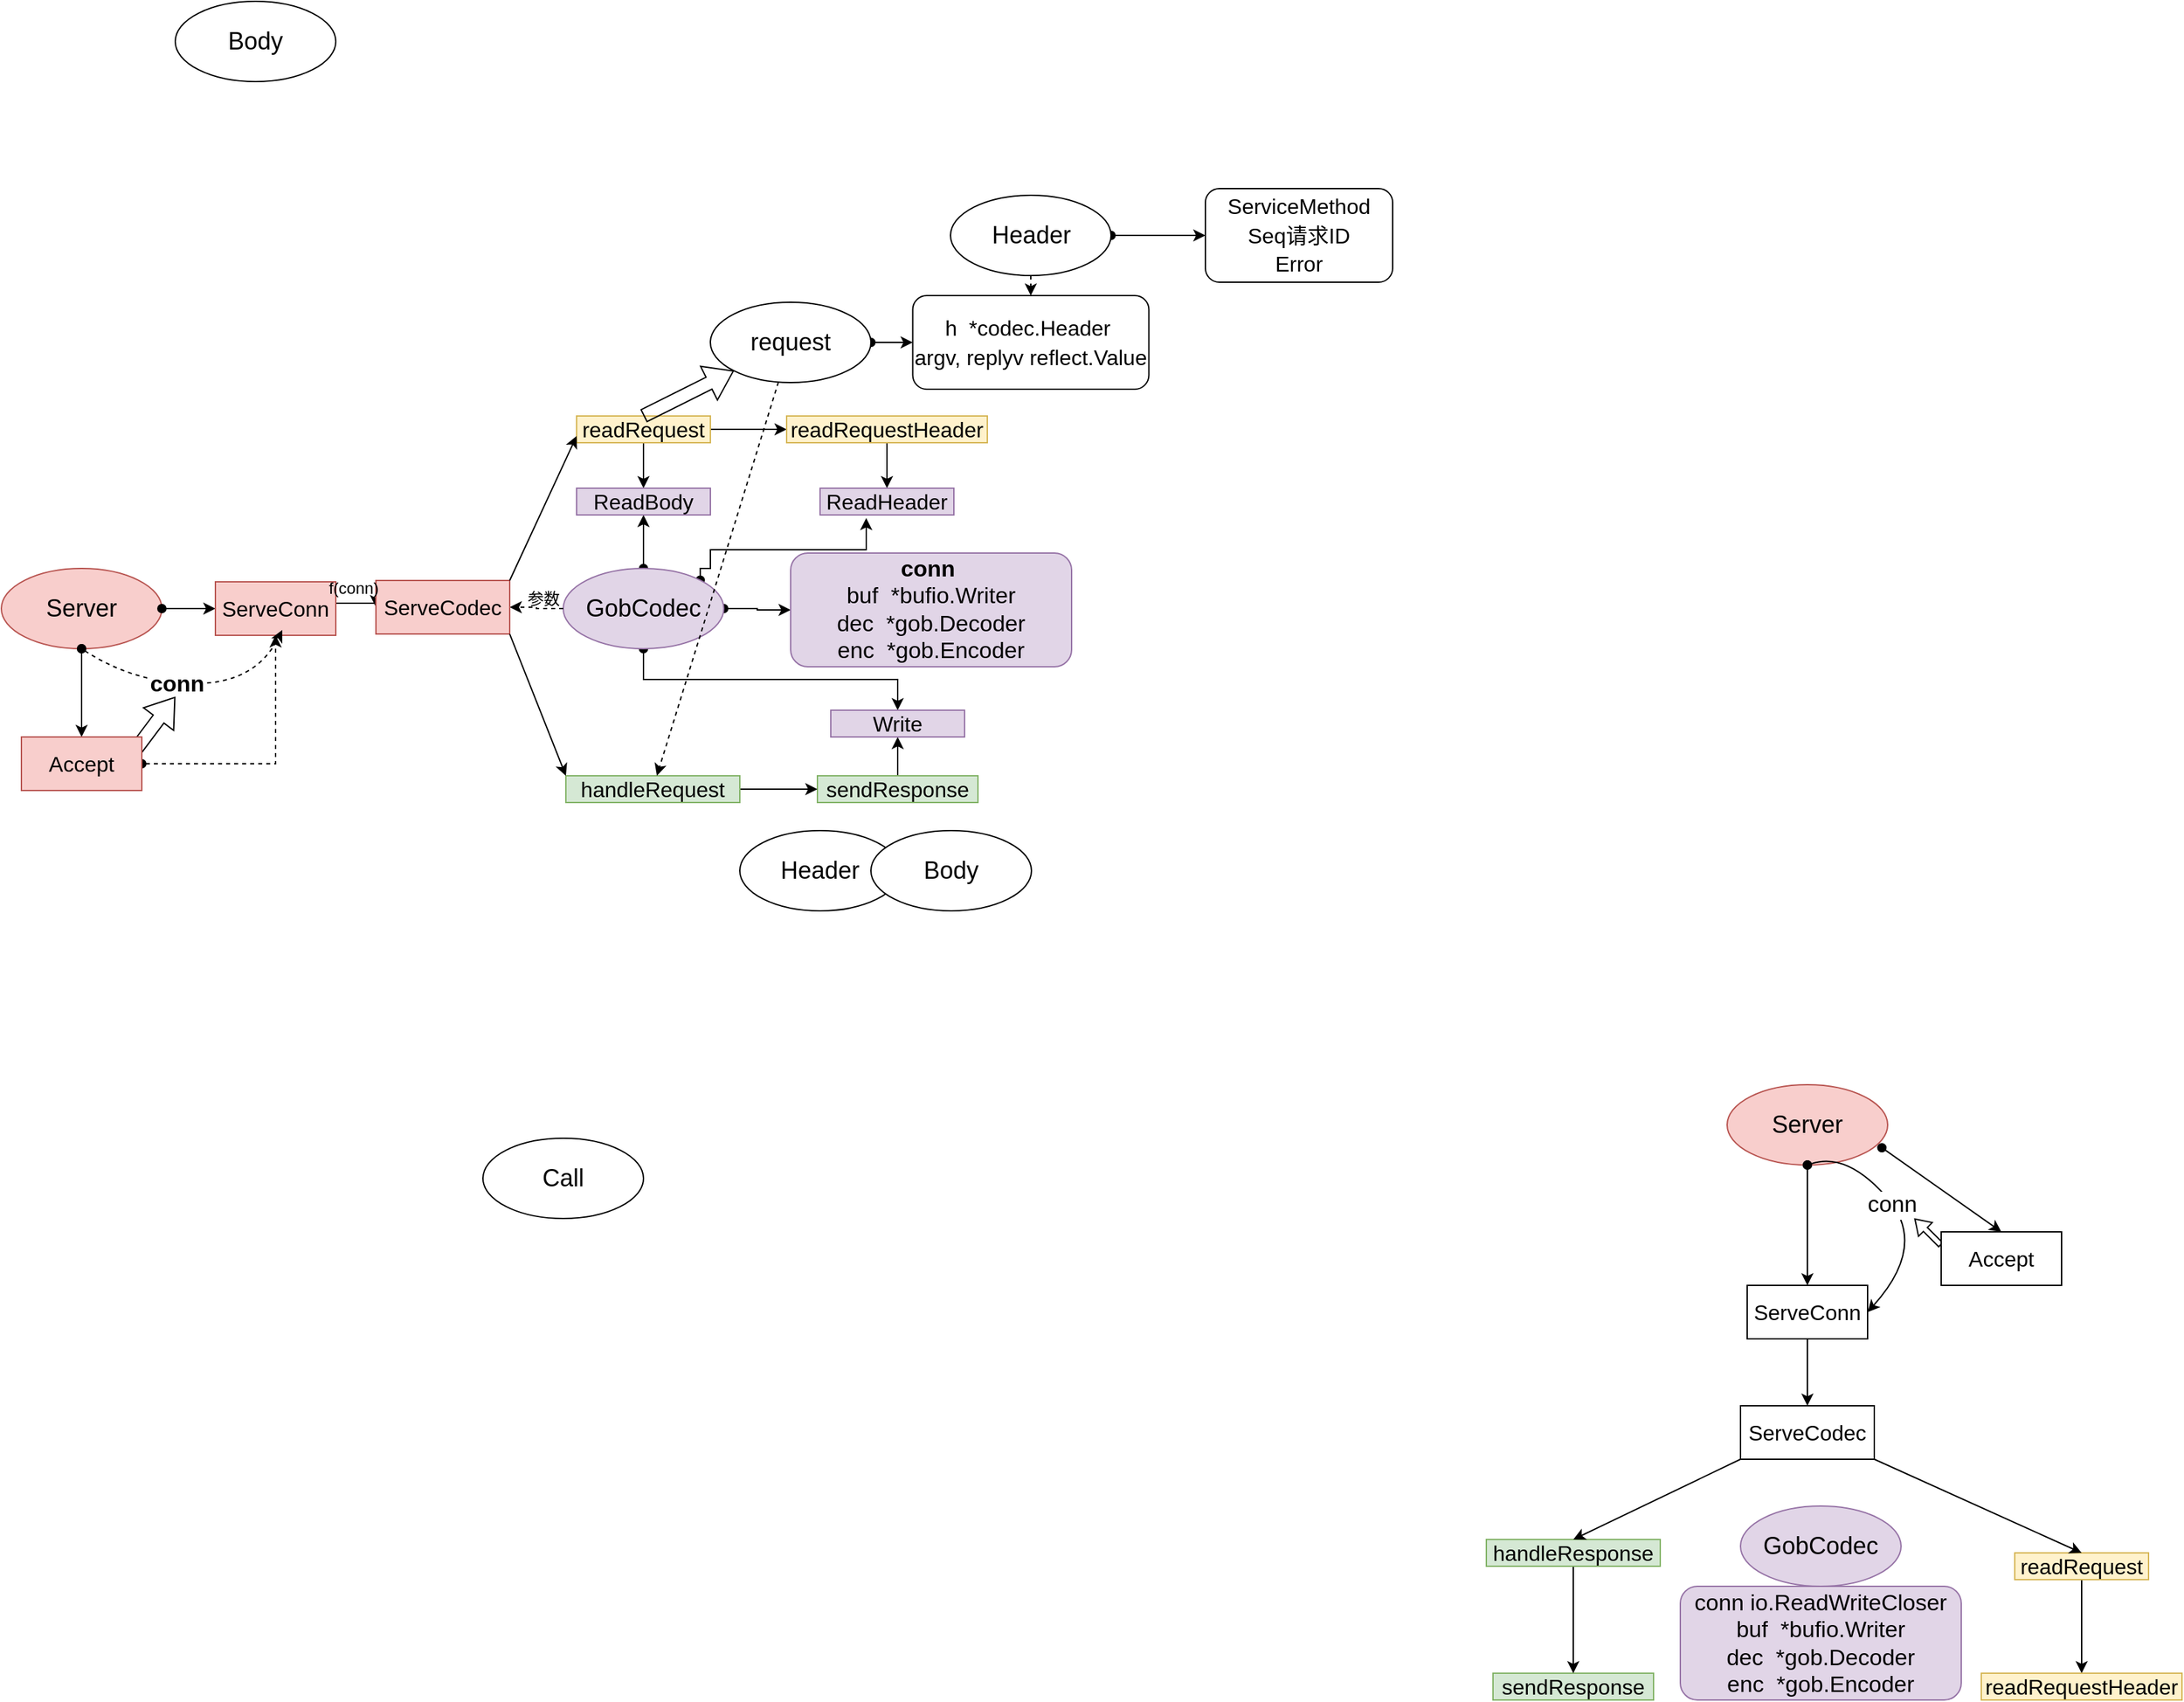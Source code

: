 <mxfile version="20.5.3" type="github">
  <diagram id="eaODy8OyjdZ2wIO0BQc4" name="第 1 页">
    <mxGraphModel dx="1895" dy="1013" grid="1" gridSize="10" guides="1" tooltips="1" connect="1" arrows="1" fold="1" page="1" pageScale="1" pageWidth="827" pageHeight="1169" math="0" shadow="0">
      <root>
        <mxCell id="0" />
        <mxCell id="1" parent="0" />
        <mxCell id="IQ6RkOMLoomqvwZGH2zf-21" style="edgeStyle=orthogonalEdgeStyle;rounded=0;orthogonalLoop=1;jettySize=auto;html=1;exitX=1;exitY=0.5;exitDx=0;exitDy=0;entryX=0;entryY=0.5;entryDx=0;entryDy=0;fontColor=#000000;startArrow=oval;startFill=1;" edge="1" parent="1" source="WYq7ycHT5v9ta-YoD3O0-1" target="WYq7ycHT5v9ta-YoD3O0-4">
          <mxGeometry relative="1" as="geometry" />
        </mxCell>
        <mxCell id="WYq7ycHT5v9ta-YoD3O0-1" value="&lt;font style=&quot;font-size: 18px;&quot;&gt;Header&lt;/font&gt;" style="ellipse;whiteSpace=wrap;html=1;" parent="1" vertex="1">
          <mxGeometry x="799.5" y="735" width="120" height="60" as="geometry" />
        </mxCell>
        <mxCell id="IQ6RkOMLoomqvwZGH2zf-3" style="edgeStyle=orthogonalEdgeStyle;rounded=0;orthogonalLoop=1;jettySize=auto;html=1;exitX=1;exitY=0.5;exitDx=0;exitDy=0;entryX=0;entryY=0.5;entryDx=0;entryDy=0;startArrow=oval;startFill=1;" edge="1" parent="1" source="WYq7ycHT5v9ta-YoD3O0-2" target="WYq7ycHT5v9ta-YoD3O0-5">
          <mxGeometry relative="1" as="geometry" />
        </mxCell>
        <mxCell id="IQ6RkOMLoomqvwZGH2zf-8" style="edgeStyle=orthogonalEdgeStyle;rounded=0;orthogonalLoop=1;jettySize=auto;html=1;exitX=0.5;exitY=1;exitDx=0;exitDy=0;startArrow=oval;startFill=1;" edge="1" parent="1" source="WYq7ycHT5v9ta-YoD3O0-2" target="IQ6RkOMLoomqvwZGH2zf-7">
          <mxGeometry relative="1" as="geometry" />
        </mxCell>
        <mxCell id="IQ6RkOMLoomqvwZGH2zf-9" style="edgeStyle=orthogonalEdgeStyle;rounded=0;orthogonalLoop=1;jettySize=auto;html=1;exitX=0.5;exitY=0;exitDx=0;exitDy=0;entryX=0.5;entryY=1;entryDx=0;entryDy=0;startArrow=oval;startFill=1;" edge="1" parent="1" source="WYq7ycHT5v9ta-YoD3O0-2" target="IQ6RkOMLoomqvwZGH2zf-5">
          <mxGeometry relative="1" as="geometry" />
        </mxCell>
        <mxCell id="IQ6RkOMLoomqvwZGH2zf-10" style="edgeStyle=orthogonalEdgeStyle;rounded=0;orthogonalLoop=1;jettySize=auto;html=1;exitX=1;exitY=0;exitDx=0;exitDy=0;entryX=0.345;entryY=1.115;entryDx=0;entryDy=0;entryPerimeter=0;startArrow=oval;startFill=1;" edge="1" parent="1" source="WYq7ycHT5v9ta-YoD3O0-2" target="IQ6RkOMLoomqvwZGH2zf-6">
          <mxGeometry relative="1" as="geometry">
            <Array as="points">
              <mxPoint x="612" y="1014" />
              <mxPoint x="620" y="1014" />
              <mxPoint x="620" y="1000" />
              <mxPoint x="737" y="1000" />
            </Array>
          </mxGeometry>
        </mxCell>
        <mxCell id="WYq7ycHT5v9ta-YoD3O0-2" value="&lt;font style=&quot;font-size: 18px;&quot;&gt;GobCodec&lt;br&gt;&lt;/font&gt;" style="ellipse;whiteSpace=wrap;html=1;fillColor=#e1d5e7;strokeColor=#9673a6;" parent="1" vertex="1">
          <mxGeometry x="510" y="1014" width="120" height="60" as="geometry" />
        </mxCell>
        <mxCell id="WYq7ycHT5v9ta-YoD3O0-3" value="Body" style="ellipse;whiteSpace=wrap;html=1;fontSize=18;" parent="1" vertex="1">
          <mxGeometry x="220" y="590" width="120" height="60" as="geometry" />
        </mxCell>
        <mxCell id="WYq7ycHT5v9ta-YoD3O0-4" value="&lt;font style=&quot;font-size: 16px;&quot;&gt;ServiceMethod&lt;br&gt;Seq请求ID&lt;br&gt;Error&lt;/font&gt;" style="rounded=1;whiteSpace=wrap;html=1;fontSize=18;" parent="1" vertex="1">
          <mxGeometry x="990" y="730" width="140" height="70" as="geometry" />
        </mxCell>
        <mxCell id="WYq7ycHT5v9ta-YoD3O0-5" value="&lt;div style=&quot;font-size: 17px;&quot;&gt; &lt;font style=&quot;font-size: 17px;&quot;&gt;&lt;b&gt;conn&lt;/b&gt;&amp;nbsp;&lt;/font&gt;&lt;/div&gt;&lt;div style=&quot;font-size: 17px;&quot;&gt;&lt;font style=&quot;font-size: 17px;&quot;&gt;&lt;span style=&quot;&quot;&gt; &lt;/span&gt;buf&amp;nbsp; *bufio.Writer&lt;/font&gt;&lt;/div&gt;&lt;div style=&quot;font-size: 17px;&quot;&gt;&lt;font style=&quot;font-size: 17px;&quot;&gt;&lt;span style=&quot;&quot;&gt; &lt;/span&gt;dec&amp;nbsp; *gob.Decoder&lt;/font&gt;&lt;/div&gt;&lt;div style=&quot;font-size: 17px;&quot;&gt; &lt;font style=&quot;font-size: 17px;&quot;&gt;enc&amp;nbsp; *gob.Encoder&lt;/font&gt;&lt;/div&gt;" style="rounded=1;whiteSpace=wrap;html=1;fontSize=18;fillColor=#e1d5e7;strokeColor=#9673a6;" parent="1" vertex="1">
          <mxGeometry x="680" y="1002.5" width="210" height="85" as="geometry" />
        </mxCell>
        <mxCell id="WYq7ycHT5v9ta-YoD3O0-6" value="Server" style="ellipse;whiteSpace=wrap;html=1;fontSize=18;fillColor=#f8cecc;strokeColor=#b85450;" parent="1" vertex="1">
          <mxGeometry x="90" y="1014" width="120" height="60" as="geometry" />
        </mxCell>
        <mxCell id="WYq7ycHT5v9ta-YoD3O0-7" value="" style="endArrow=classic;html=1;rounded=0;fontSize=16;exitX=1;exitY=0.5;exitDx=0;exitDy=0;startArrow=oval;startFill=1;entryX=0;entryY=0.5;entryDx=0;entryDy=0;" parent="1" source="WYq7ycHT5v9ta-YoD3O0-6" target="WYq7ycHT5v9ta-YoD3O0-8" edge="1">
          <mxGeometry width="50" height="50" relative="1" as="geometry">
            <mxPoint x="250" y="1075" as="sourcePoint" />
            <mxPoint x="280" y="1040" as="targetPoint" />
          </mxGeometry>
        </mxCell>
        <mxCell id="WYq7ycHT5v9ta-YoD3O0-10" style="edgeStyle=orthogonalEdgeStyle;rounded=0;orthogonalLoop=1;jettySize=auto;html=1;exitX=1;exitY=0.5;exitDx=0;exitDy=0;entryX=0;entryY=0.5;entryDx=0;entryDy=0;fontSize=16;startArrow=none;startFill=0;" parent="1" source="WYq7ycHT5v9ta-YoD3O0-8" target="WYq7ycHT5v9ta-YoD3O0-9" edge="1">
          <mxGeometry relative="1" as="geometry">
            <Array as="points">
              <mxPoint x="370" y="1040" />
            </Array>
          </mxGeometry>
        </mxCell>
        <mxCell id="WYq7ycHT5v9ta-YoD3O0-8" value="ServeConn" style="whiteSpace=wrap;html=1;fontSize=16;fillColor=#f8cecc;strokeColor=#b85450;" parent="1" vertex="1">
          <mxGeometry x="250" y="1024" width="90" height="40" as="geometry" />
        </mxCell>
        <mxCell id="IQ6RkOMLoomqvwZGH2zf-17" style="edgeStyle=orthogonalEdgeStyle;rounded=0;orthogonalLoop=1;jettySize=auto;html=1;exitX=0;exitY=0.5;exitDx=0;exitDy=0;fontColor=#009900;startArrow=none;startFill=0;dashed=1;entryX=1;entryY=0.5;entryDx=0;entryDy=0;" edge="1" parent="1" source="WYq7ycHT5v9ta-YoD3O0-2" target="WYq7ycHT5v9ta-YoD3O0-9">
          <mxGeometry relative="1" as="geometry">
            <mxPoint x="490" y="1070" as="targetPoint" />
          </mxGeometry>
        </mxCell>
        <mxCell id="WYq7ycHT5v9ta-YoD3O0-9" value="ServeCodec" style="whiteSpace=wrap;html=1;fontSize=16;fillColor=#f8cecc;strokeColor=#b85450;" parent="1" vertex="1">
          <mxGeometry x="370" y="1023" width="100" height="40" as="geometry" />
        </mxCell>
        <mxCell id="WYq7ycHT5v9ta-YoD3O0-16" style="edgeStyle=orthogonalEdgeStyle;rounded=0;orthogonalLoop=1;jettySize=auto;html=1;exitX=1;exitY=0.5;exitDx=0;exitDy=0;fontSize=16;startArrow=none;startFill=0;" parent="1" source="WYq7ycHT5v9ta-YoD3O0-11" target="WYq7ycHT5v9ta-YoD3O0-15" edge="1">
          <mxGeometry relative="1" as="geometry" />
        </mxCell>
        <mxCell id="IQ6RkOMLoomqvwZGH2zf-11" style="edgeStyle=orthogonalEdgeStyle;rounded=0;orthogonalLoop=1;jettySize=auto;html=1;exitX=0.5;exitY=1;exitDx=0;exitDy=0;entryX=0.5;entryY=0;entryDx=0;entryDy=0;startArrow=none;startFill=0;" edge="1" parent="1" source="WYq7ycHT5v9ta-YoD3O0-11" target="IQ6RkOMLoomqvwZGH2zf-5">
          <mxGeometry relative="1" as="geometry" />
        </mxCell>
        <mxCell id="WYq7ycHT5v9ta-YoD3O0-11" value="readRequest" style="whiteSpace=wrap;html=1;fontSize=16;fillColor=#fff2cc;strokeColor=#d6b656;" parent="1" vertex="1">
          <mxGeometry x="520" y="900" width="100" height="20" as="geometry" />
        </mxCell>
        <mxCell id="IQ6RkOMLoomqvwZGH2zf-14" style="edgeStyle=orthogonalEdgeStyle;rounded=0;orthogonalLoop=1;jettySize=auto;html=1;exitX=0.5;exitY=0;exitDx=0;exitDy=0;entryX=0.5;entryY=1;entryDx=0;entryDy=0;startArrow=none;startFill=0;" edge="1" parent="1" source="WYq7ycHT5v9ta-YoD3O0-12" target="IQ6RkOMLoomqvwZGH2zf-7">
          <mxGeometry relative="1" as="geometry" />
        </mxCell>
        <mxCell id="WYq7ycHT5v9ta-YoD3O0-12" value="sendResponse" style="whiteSpace=wrap;html=1;fontSize=16;fillColor=#d5e8d4;strokeColor=#82b366;" parent="1" vertex="1">
          <mxGeometry x="700" y="1169" width="120" height="20" as="geometry" />
        </mxCell>
        <mxCell id="WYq7ycHT5v9ta-YoD3O0-14" style="edgeStyle=orthogonalEdgeStyle;rounded=0;orthogonalLoop=1;jettySize=auto;html=1;exitX=1;exitY=0.5;exitDx=0;exitDy=0;entryX=0;entryY=0.5;entryDx=0;entryDy=0;fontSize=16;startArrow=none;startFill=0;" parent="1" source="WYq7ycHT5v9ta-YoD3O0-13" target="WYq7ycHT5v9ta-YoD3O0-12" edge="1">
          <mxGeometry relative="1" as="geometry" />
        </mxCell>
        <mxCell id="WYq7ycHT5v9ta-YoD3O0-13" value="handleRequest" style="whiteSpace=wrap;html=1;fontSize=16;fillColor=#d5e8d4;strokeColor=#82b366;" parent="1" vertex="1">
          <mxGeometry x="512" y="1169" width="130" height="20" as="geometry" />
        </mxCell>
        <mxCell id="IQ6RkOMLoomqvwZGH2zf-13" style="edgeStyle=orthogonalEdgeStyle;rounded=0;orthogonalLoop=1;jettySize=auto;html=1;exitX=0.5;exitY=1;exitDx=0;exitDy=0;entryX=0.5;entryY=0;entryDx=0;entryDy=0;startArrow=none;startFill=0;" edge="1" parent="1" source="WYq7ycHT5v9ta-YoD3O0-15" target="IQ6RkOMLoomqvwZGH2zf-6">
          <mxGeometry relative="1" as="geometry" />
        </mxCell>
        <mxCell id="WYq7ycHT5v9ta-YoD3O0-15" value="readRequestHeader" style="whiteSpace=wrap;html=1;fontSize=16;fillColor=#fff2cc;strokeColor=#d6b656;" parent="1" vertex="1">
          <mxGeometry x="677" y="900" width="150" height="20" as="geometry" />
        </mxCell>
        <mxCell id="WYq7ycHT5v9ta-YoD3O0-17" value="" style="endArrow=classic;html=1;rounded=0;fontSize=17;entryX=0;entryY=0.75;entryDx=0;entryDy=0;exitX=1;exitY=0;exitDx=0;exitDy=0;" parent="1" source="WYq7ycHT5v9ta-YoD3O0-9" target="WYq7ycHT5v9ta-YoD3O0-11" edge="1">
          <mxGeometry width="50" height="50" relative="1" as="geometry">
            <mxPoint x="450" y="1030" as="sourcePoint" />
            <mxPoint x="500" y="980" as="targetPoint" />
          </mxGeometry>
        </mxCell>
        <mxCell id="WYq7ycHT5v9ta-YoD3O0-18" value="" style="endArrow=classic;html=1;rounded=0;fontSize=17;entryX=0;entryY=0;entryDx=0;entryDy=0;exitX=1;exitY=1;exitDx=0;exitDy=0;" parent="1" source="WYq7ycHT5v9ta-YoD3O0-9" target="WYq7ycHT5v9ta-YoD3O0-13" edge="1">
          <mxGeometry width="50" height="50" relative="1" as="geometry">
            <mxPoint x="430" y="1140" as="sourcePoint" />
            <mxPoint x="480" y="1090" as="targetPoint" />
          </mxGeometry>
        </mxCell>
        <mxCell id="WYq7ycHT5v9ta-YoD3O0-21" value="" style="curved=1;endArrow=classic;html=1;rounded=0;fontSize=17;exitX=0.5;exitY=1;exitDx=0;exitDy=0;startArrow=oval;startFill=1;dashed=1;" parent="1" source="WYq7ycHT5v9ta-YoD3O0-6" edge="1">
          <mxGeometry width="50" height="50" relative="1" as="geometry">
            <mxPoint x="210" y="1210" as="sourcePoint" />
            <mxPoint x="300" y="1060" as="targetPoint" />
            <Array as="points">
              <mxPoint x="190" y="1100" />
              <mxPoint x="280" y="1100" />
            </Array>
          </mxGeometry>
        </mxCell>
        <mxCell id="WYq7ycHT5v9ta-YoD3O0-27" value="conn" style="edgeLabel;html=1;align=center;verticalAlign=middle;resizable=0;points=[];fontSize=17;fontStyle=1" parent="WYq7ycHT5v9ta-YoD3O0-21" vertex="1" connectable="0">
          <mxGeometry x="-0.139" y="-1" relative="1" as="geometry">
            <mxPoint as="offset" />
          </mxGeometry>
        </mxCell>
        <mxCell id="WYq7ycHT5v9ta-YoD3O0-22" value="" style="endArrow=classic;html=1;rounded=0;fontSize=16;exitX=0.5;exitY=1;exitDx=0;exitDy=0;startArrow=oval;startFill=1;entryX=0.5;entryY=0;entryDx=0;entryDy=0;" parent="1" source="WYq7ycHT5v9ta-YoD3O0-6" target="WYq7ycHT5v9ta-YoD3O0-19" edge="1">
          <mxGeometry width="50" height="50" relative="1" as="geometry">
            <mxPoint x="90" y="1149.29" as="sourcePoint" />
            <mxPoint x="130" y="1149.29" as="targetPoint" />
          </mxGeometry>
        </mxCell>
        <mxCell id="WYq7ycHT5v9ta-YoD3O0-23" value="" style="shape=flexArrow;endArrow=classic;html=1;rounded=0;fontSize=17;endWidth=17.143;endSize=6.429;" parent="1" edge="1">
          <mxGeometry width="50" height="50" relative="1" as="geometry">
            <mxPoint x="190" y="1150" as="sourcePoint" />
            <mxPoint x="220" y="1110" as="targetPoint" />
          </mxGeometry>
        </mxCell>
        <mxCell id="IQ6RkOMLoomqvwZGH2zf-32" style="edgeStyle=orthogonalEdgeStyle;rounded=0;orthogonalLoop=1;jettySize=auto;html=1;exitX=1;exitY=0.5;exitDx=0;exitDy=0;entryX=0.5;entryY=1;entryDx=0;entryDy=0;dashed=1;fontColor=#000000;startArrow=oval;startFill=1;" edge="1" parent="1" source="WYq7ycHT5v9ta-YoD3O0-19" target="WYq7ycHT5v9ta-YoD3O0-8">
          <mxGeometry relative="1" as="geometry" />
        </mxCell>
        <mxCell id="WYq7ycHT5v9ta-YoD3O0-19" value="Accept" style="whiteSpace=wrap;html=1;fontSize=16;fillColor=#f8cecc;strokeColor=#b85450;" parent="1" vertex="1">
          <mxGeometry x="105" y="1140" width="90" height="40" as="geometry" />
        </mxCell>
        <mxCell id="0b59qz1ns8D_ZfGC_upx-1" value="&lt;font style=&quot;font-size: 18px;&quot;&gt;GobCodec&lt;br&gt;&lt;/font&gt;" style="ellipse;whiteSpace=wrap;html=1;fillColor=#e1d5e7;strokeColor=#9673a6;" parent="1" vertex="1">
          <mxGeometry x="1390" y="1715" width="120" height="60" as="geometry" />
        </mxCell>
        <mxCell id="0b59qz1ns8D_ZfGC_upx-2" value="&lt;div style=&quot;font-size: 17px;&quot;&gt; &lt;font style=&quot;font-size: 17px;&quot;&gt;conn io.ReadWriteCloser&lt;/font&gt;&lt;/div&gt;&lt;div style=&quot;font-size: 17px;&quot;&gt;&lt;font style=&quot;font-size: 17px;&quot;&gt;&lt;span style=&quot;&quot;&gt; &lt;/span&gt;buf&amp;nbsp; *bufio.Writer&lt;/font&gt;&lt;/div&gt;&lt;div style=&quot;font-size: 17px;&quot;&gt;&lt;font style=&quot;font-size: 17px;&quot;&gt;&lt;span style=&quot;&quot;&gt; &lt;/span&gt;dec&amp;nbsp; *gob.Decoder&lt;/font&gt;&lt;/div&gt;&lt;div style=&quot;font-size: 17px;&quot;&gt; &lt;font style=&quot;font-size: 17px;&quot;&gt;enc&amp;nbsp; *gob.Encoder&lt;/font&gt;&lt;/div&gt;" style="rounded=1;whiteSpace=wrap;html=1;fontSize=18;fillColor=#e1d5e7;strokeColor=#9673a6;" parent="1" vertex="1">
          <mxGeometry x="1345" y="1775" width="210" height="85" as="geometry" />
        </mxCell>
        <mxCell id="0b59qz1ns8D_ZfGC_upx-3" value="Server" style="ellipse;whiteSpace=wrap;html=1;fontSize=18;fillColor=#f8cecc;strokeColor=#b85450;" parent="1" vertex="1">
          <mxGeometry x="1380" y="1400" width="120" height="60" as="geometry" />
        </mxCell>
        <mxCell id="0b59qz1ns8D_ZfGC_upx-4" value="" style="endArrow=classic;html=1;rounded=0;fontSize=16;startArrow=oval;startFill=1;entryX=0.5;entryY=0;entryDx=0;entryDy=0;" parent="1" target="0b59qz1ns8D_ZfGC_upx-6" edge="1">
          <mxGeometry width="50" height="50" relative="1" as="geometry">
            <mxPoint x="1440" y="1460" as="sourcePoint" />
            <mxPoint x="1240" y="1590" as="targetPoint" />
          </mxGeometry>
        </mxCell>
        <mxCell id="0b59qz1ns8D_ZfGC_upx-5" style="edgeStyle=orthogonalEdgeStyle;rounded=0;orthogonalLoop=1;jettySize=auto;html=1;exitX=0.5;exitY=1;exitDx=0;exitDy=0;entryX=0.5;entryY=0;entryDx=0;entryDy=0;fontSize=16;startArrow=none;startFill=0;" parent="1" source="0b59qz1ns8D_ZfGC_upx-6" target="0b59qz1ns8D_ZfGC_upx-7" edge="1">
          <mxGeometry relative="1" as="geometry" />
        </mxCell>
        <mxCell id="0b59qz1ns8D_ZfGC_upx-6" value="ServeConn" style="whiteSpace=wrap;html=1;fontSize=16;" parent="1" vertex="1">
          <mxGeometry x="1395" y="1550" width="90" height="40" as="geometry" />
        </mxCell>
        <mxCell id="0b59qz1ns8D_ZfGC_upx-7" value="ServeCodec" style="whiteSpace=wrap;html=1;fontSize=16;" parent="1" vertex="1">
          <mxGeometry x="1390" y="1640" width="100" height="40" as="geometry" />
        </mxCell>
        <mxCell id="0b59qz1ns8D_ZfGC_upx-8" style="edgeStyle=orthogonalEdgeStyle;rounded=0;orthogonalLoop=1;jettySize=auto;html=1;exitX=0.5;exitY=1;exitDx=0;exitDy=0;fontSize=16;startArrow=none;startFill=0;" parent="1" source="0b59qz1ns8D_ZfGC_upx-9" target="0b59qz1ns8D_ZfGC_upx-13" edge="1">
          <mxGeometry relative="1" as="geometry" />
        </mxCell>
        <mxCell id="0b59qz1ns8D_ZfGC_upx-9" value="readRequest" style="whiteSpace=wrap;html=1;fontSize=16;fillColor=#fff2cc;strokeColor=#d6b656;" parent="1" vertex="1">
          <mxGeometry x="1595" y="1750" width="100" height="20" as="geometry" />
        </mxCell>
        <mxCell id="0b59qz1ns8D_ZfGC_upx-10" value="sendResponse" style="whiteSpace=wrap;html=1;fontSize=16;fillColor=#d5e8d4;strokeColor=#82b366;" parent="1" vertex="1">
          <mxGeometry x="1205" y="1840" width="120" height="20" as="geometry" />
        </mxCell>
        <mxCell id="0b59qz1ns8D_ZfGC_upx-11" style="edgeStyle=orthogonalEdgeStyle;rounded=0;orthogonalLoop=1;jettySize=auto;html=1;exitX=0.5;exitY=1;exitDx=0;exitDy=0;entryX=0.5;entryY=0;entryDx=0;entryDy=0;fontSize=16;startArrow=none;startFill=0;" parent="1" source="0b59qz1ns8D_ZfGC_upx-12" target="0b59qz1ns8D_ZfGC_upx-10" edge="1">
          <mxGeometry relative="1" as="geometry" />
        </mxCell>
        <mxCell id="0b59qz1ns8D_ZfGC_upx-12" value="handleResponse" style="whiteSpace=wrap;html=1;fontSize=16;fillColor=#d5e8d4;strokeColor=#82b366;" parent="1" vertex="1">
          <mxGeometry x="1200" y="1740" width="130" height="20" as="geometry" />
        </mxCell>
        <mxCell id="0b59qz1ns8D_ZfGC_upx-13" value="readRequestHeader" style="whiteSpace=wrap;html=1;fontSize=16;fillColor=#fff2cc;strokeColor=#d6b656;" parent="1" vertex="1">
          <mxGeometry x="1570" y="1840" width="150" height="20" as="geometry" />
        </mxCell>
        <mxCell id="0b59qz1ns8D_ZfGC_upx-14" value="" style="endArrow=classic;html=1;rounded=0;fontSize=17;entryX=0.5;entryY=0;entryDx=0;entryDy=0;exitX=1;exitY=1;exitDx=0;exitDy=0;" parent="1" source="0b59qz1ns8D_ZfGC_upx-7" target="0b59qz1ns8D_ZfGC_upx-9" edge="1">
          <mxGeometry width="50" height="50" relative="1" as="geometry">
            <mxPoint x="1410" y="1580" as="sourcePoint" />
            <mxPoint x="1460" y="1530" as="targetPoint" />
          </mxGeometry>
        </mxCell>
        <mxCell id="0b59qz1ns8D_ZfGC_upx-15" value="" style="endArrow=classic;html=1;rounded=0;fontSize=17;entryX=0.5;entryY=0;entryDx=0;entryDy=0;exitX=0;exitY=1;exitDx=0;exitDy=0;" parent="1" source="0b59qz1ns8D_ZfGC_upx-7" target="0b59qz1ns8D_ZfGC_upx-12" edge="1">
          <mxGeometry width="50" height="50" relative="1" as="geometry">
            <mxPoint x="1390" y="1690" as="sourcePoint" />
            <mxPoint x="1440" y="1640" as="targetPoint" />
          </mxGeometry>
        </mxCell>
        <mxCell id="0b59qz1ns8D_ZfGC_upx-16" value="" style="curved=1;endArrow=classic;html=1;rounded=0;fontSize=17;exitX=0.5;exitY=1;exitDx=0;exitDy=0;startArrow=oval;startFill=1;entryX=1;entryY=0.5;entryDx=0;entryDy=0;" parent="1" source="0b59qz1ns8D_ZfGC_upx-3" target="0b59qz1ns8D_ZfGC_upx-6" edge="1">
          <mxGeometry width="50" height="50" relative="1" as="geometry">
            <mxPoint x="1490" y="1560" as="sourcePoint" />
            <mxPoint x="1580" y="1410" as="targetPoint" />
            <Array as="points">
              <mxPoint x="1470" y="1450" />
              <mxPoint x="1530" y="1520" />
            </Array>
          </mxGeometry>
        </mxCell>
        <mxCell id="0b59qz1ns8D_ZfGC_upx-17" value="conn" style="edgeLabel;html=1;align=center;verticalAlign=middle;resizable=0;points=[];fontSize=17;" parent="0b59qz1ns8D_ZfGC_upx-16" vertex="1" connectable="0">
          <mxGeometry x="-0.139" y="-1" relative="1" as="geometry">
            <mxPoint as="offset" />
          </mxGeometry>
        </mxCell>
        <mxCell id="0b59qz1ns8D_ZfGC_upx-18" value="" style="endArrow=classic;html=1;rounded=0;fontSize=16;exitX=0.964;exitY=0.785;exitDx=0;exitDy=0;startArrow=oval;startFill=1;entryX=0.5;entryY=0;entryDx=0;entryDy=0;exitPerimeter=0;" parent="1" source="0b59qz1ns8D_ZfGC_upx-3" target="0b59qz1ns8D_ZfGC_upx-20" edge="1">
          <mxGeometry width="50" height="50" relative="1" as="geometry">
            <mxPoint x="1370" y="1499.29" as="sourcePoint" />
            <mxPoint x="1410" y="1499.29" as="targetPoint" />
          </mxGeometry>
        </mxCell>
        <mxCell id="0b59qz1ns8D_ZfGC_upx-19" value="" style="shape=flexArrow;endArrow=classic;html=1;rounded=0;fontSize=17;endWidth=9.252;endSize=3.358;width=4.211;" parent="1" edge="1">
          <mxGeometry width="50" height="50" relative="1" as="geometry">
            <mxPoint x="1540" y="1520" as="sourcePoint" />
            <mxPoint x="1520" y="1500" as="targetPoint" />
          </mxGeometry>
        </mxCell>
        <mxCell id="0b59qz1ns8D_ZfGC_upx-20" value="Accept" style="whiteSpace=wrap;html=1;fontSize=16;" parent="1" vertex="1">
          <mxGeometry x="1540" y="1510" width="90" height="40" as="geometry" />
        </mxCell>
        <mxCell id="IQ6RkOMLoomqvwZGH2zf-5" value="ReadBody" style="whiteSpace=wrap;html=1;fontSize=16;fillColor=#e1d5e7;strokeColor=#9673a6;" vertex="1" parent="1">
          <mxGeometry x="520" y="954" width="100" height="20" as="geometry" />
        </mxCell>
        <mxCell id="IQ6RkOMLoomqvwZGH2zf-6" value="ReadHeader" style="whiteSpace=wrap;html=1;fontSize=16;fillColor=#e1d5e7;strokeColor=#9673a6;" vertex="1" parent="1">
          <mxGeometry x="702" y="954" width="100" height="20" as="geometry" />
        </mxCell>
        <mxCell id="IQ6RkOMLoomqvwZGH2zf-7" value="Write" style="whiteSpace=wrap;html=1;fontSize=16;fillColor=#e1d5e7;strokeColor=#9673a6;" vertex="1" parent="1">
          <mxGeometry x="710" y="1120" width="100" height="20" as="geometry" />
        </mxCell>
        <mxCell id="IQ6RkOMLoomqvwZGH2zf-18" value="&lt;font color=&quot;#000000&quot;&gt;参数&lt;/font&gt;" style="text;html=1;align=center;verticalAlign=middle;resizable=0;points=[];autosize=1;strokeColor=none;fillColor=none;fontColor=#009900;" vertex="1" parent="1">
          <mxGeometry x="470" y="1022" width="50" height="30" as="geometry" />
        </mxCell>
        <mxCell id="IQ6RkOMLoomqvwZGH2zf-20" value="f(conn)" style="text;html=1;align=center;verticalAlign=middle;resizable=0;points=[];autosize=1;strokeColor=none;fillColor=none;fontColor=#000000;" vertex="1" parent="1">
          <mxGeometry x="323" y="1013.5" width="60" height="30" as="geometry" />
        </mxCell>
        <mxCell id="IQ6RkOMLoomqvwZGH2zf-24" style="edgeStyle=orthogonalEdgeStyle;rounded=0;orthogonalLoop=1;jettySize=auto;html=1;exitX=1;exitY=0.5;exitDx=0;exitDy=0;entryX=0;entryY=0.5;entryDx=0;entryDy=0;fontColor=#000000;startArrow=oval;startFill=1;" edge="1" parent="1" source="IQ6RkOMLoomqvwZGH2zf-22" target="IQ6RkOMLoomqvwZGH2zf-23">
          <mxGeometry relative="1" as="geometry" />
        </mxCell>
        <mxCell id="IQ6RkOMLoomqvwZGH2zf-22" value="request" style="ellipse;whiteSpace=wrap;html=1;fontSize=18;" vertex="1" parent="1">
          <mxGeometry x="620" y="815" width="120" height="60" as="geometry" />
        </mxCell>
        <mxCell id="IQ6RkOMLoomqvwZGH2zf-23" value="&lt;div&gt;&lt;span style=&quot;font-size: 16px;&quot;&gt;h&amp;nbsp; *codec.Header&amp;nbsp;&lt;/span&gt;&lt;/div&gt;&lt;div&gt;&lt;span style=&quot;font-size: 16px;&quot;&gt;&lt;span style=&quot;&quot;&gt;	&lt;/span&gt;argv, replyv reflect.Value&lt;/span&gt;&lt;/div&gt;" style="rounded=1;whiteSpace=wrap;html=1;fontSize=18;" vertex="1" parent="1">
          <mxGeometry x="771.25" y="810" width="176.5" height="70" as="geometry" />
        </mxCell>
        <mxCell id="IQ6RkOMLoomqvwZGH2zf-25" value="" style="shape=flexArrow;endArrow=classic;html=1;rounded=0;fontSize=17;endWidth=17.143;endSize=6.429;entryX=0;entryY=1;entryDx=0;entryDy=0;" edge="1" parent="1" target="IQ6RkOMLoomqvwZGH2zf-22">
          <mxGeometry width="50" height="50" relative="1" as="geometry">
            <mxPoint x="570" y="900" as="sourcePoint" />
            <mxPoint x="600" y="860" as="targetPoint" />
          </mxGeometry>
        </mxCell>
        <mxCell id="IQ6RkOMLoomqvwZGH2zf-26" value="&lt;font style=&quot;font-size: 18px;&quot;&gt;Header&lt;/font&gt;" style="ellipse;whiteSpace=wrap;html=1;" vertex="1" parent="1">
          <mxGeometry x="642" y="1210" width="120" height="60" as="geometry" />
        </mxCell>
        <mxCell id="IQ6RkOMLoomqvwZGH2zf-27" value="Body" style="ellipse;whiteSpace=wrap;html=1;fontSize=18;" vertex="1" parent="1">
          <mxGeometry x="740" y="1210" width="120" height="60" as="geometry" />
        </mxCell>
        <mxCell id="IQ6RkOMLoomqvwZGH2zf-29" value="" style="endArrow=classic;html=1;rounded=0;fontColor=#000000;dashed=1;" edge="1" parent="1" source="IQ6RkOMLoomqvwZGH2zf-22">
          <mxGeometry width="50" height="50" relative="1" as="geometry">
            <mxPoint x="660" y="1069" as="sourcePoint" />
            <mxPoint x="580" y="1169" as="targetPoint" />
          </mxGeometry>
        </mxCell>
        <mxCell id="IQ6RkOMLoomqvwZGH2zf-35" value="" style="endArrow=classic;html=1;rounded=0;dashed=1;fontColor=#000000;" edge="1" parent="1" source="WYq7ycHT5v9ta-YoD3O0-1" target="IQ6RkOMLoomqvwZGH2zf-23">
          <mxGeometry width="50" height="50" relative="1" as="geometry">
            <mxPoint x="740" y="730" as="sourcePoint" />
            <mxPoint x="790" y="680" as="targetPoint" />
          </mxGeometry>
        </mxCell>
        <mxCell id="IQ6RkOMLoomqvwZGH2zf-36" value="&lt;font style=&quot;font-size: 18px;&quot;&gt;Call&lt;/font&gt;" style="ellipse;whiteSpace=wrap;html=1;" vertex="1" parent="1">
          <mxGeometry x="450" y="1440" width="120" height="60" as="geometry" />
        </mxCell>
      </root>
    </mxGraphModel>
  </diagram>
</mxfile>
